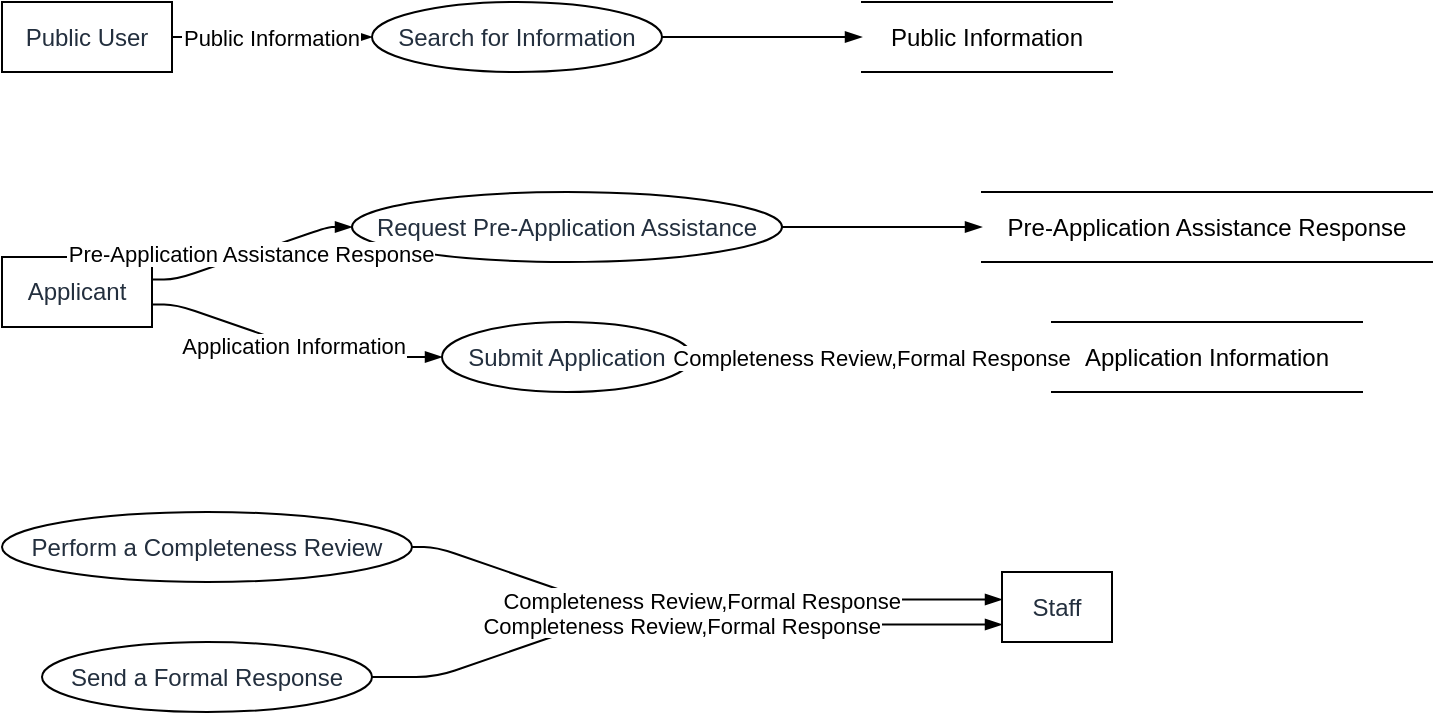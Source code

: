 <mxfile version="23.0.2" type="device">
  <diagram name="Page-1" id="H9Du5VAVIZfBXyNv0gKZ">
    <mxGraphModel dx="794" dy="511" grid="1" gridSize="10" guides="1" tooltips="1" connect="1" arrows="1" fold="1" page="1" pageScale="1" pageWidth="827" pageHeight="1169" math="0" shadow="0">
      <root>
        <mxCell id="0" />
        <mxCell id="1" parent="0" />
        <UserObject label="Public User" type="externalEntity" source="" flow="Search for Information" placeholders="1" id="xb94IvjUrw98wPTPbVho-1">
          <mxCell style="shape=rectangle;whiteSpace=wrap;html=1;fillColor=#ffffff;strokeColor=#000000;align=center;verticalAlign=middle;fontColor=#232F3E;" vertex="1" parent="1">
            <mxGeometry width="85" height="35" as="geometry" />
          </mxCell>
        </UserObject>
        <UserObject label="Applicant" type="externalEntity" source="" flow="Request Pre-Application Assistance,Submit Application" placeholders="1" id="xb94IvjUrw98wPTPbVho-2">
          <mxCell style="shape=rectangle;whiteSpace=wrap;html=1;fillColor=#ffffff;strokeColor=#000000;align=center;verticalAlign=middle;fontColor=#232F3E;" vertex="1" parent="1">
            <mxGeometry y="127.5" width="75" height="35" as="geometry" />
          </mxCell>
        </UserObject>
        <UserObject label="Search for Information" type="process" source="1" flow="Public Information" placeholders="1" id="xb94IvjUrw98wPTPbVho-3">
          <mxCell style="shape=ellipse;perimeter=ellipsePerimeter;whiteSpace=wrap;html=1;fillColor=#ffffff;strokeColor=#000000;align=center;verticalAlign=middle;fontColor=#232F3E;" vertex="1" parent="1">
            <mxGeometry x="185" width="145" height="35" as="geometry" />
          </mxCell>
        </UserObject>
        <UserObject label="Request Pre-Application Assistance" type="process" source="2" flow="Pre-Application Assistance Response" placeholders="1" id="xb94IvjUrw98wPTPbVho-4">
          <mxCell style="shape=ellipse;perimeter=ellipsePerimeter;whiteSpace=wrap;html=1;fillColor=#ffffff;strokeColor=#000000;align=center;verticalAlign=middle;fontColor=#232F3E;" vertex="1" parent="1">
            <mxGeometry x="175" y="95" width="215" height="35" as="geometry" />
          </mxCell>
        </UserObject>
        <UserObject label="Submit Application" type="process" source="2" flow="Application Information" placeholders="1" id="xb94IvjUrw98wPTPbVho-5">
          <mxCell style="shape=ellipse;perimeter=ellipsePerimeter;whiteSpace=wrap;html=1;fillColor=#ffffff;strokeColor=#000000;align=center;verticalAlign=middle;fontColor=#232F3E;" vertex="1" parent="1">
            <mxGeometry x="220" y="160" width="125" height="35" as="geometry" />
          </mxCell>
        </UserObject>
        <UserObject label="Perform a Completeness Review" type="process" source="Staff" flow="Completeness Review Outcome" placeholders="1" id="xb94IvjUrw98wPTPbVho-6">
          <mxCell style="shape=ellipse;perimeter=ellipsePerimeter;whiteSpace=wrap;html=1;fillColor=#ffffff;strokeColor=#000000;align=center;verticalAlign=middle;fontColor=#232F3E;" vertex="1" parent="1">
            <mxGeometry y="255" width="205" height="35" as="geometry" />
          </mxCell>
        </UserObject>
        <UserObject label="Send a Formal Response" type="process" source="Staff" flow="Formal Response to Applicant" placeholders="1" id="xb94IvjUrw98wPTPbVho-7">
          <mxCell style="shape=ellipse;perimeter=ellipsePerimeter;whiteSpace=wrap;html=1;fillColor=#ffffff;strokeColor=#000000;align=center;verticalAlign=middle;fontColor=#232F3E;" vertex="1" parent="1">
            <mxGeometry x="20" y="320" width="165" height="35" as="geometry" />
          </mxCell>
        </UserObject>
        <UserObject label="Public Information" type="dataStore" source="3" flow="" placeholders="1" id="xb94IvjUrw98wPTPbVho-8">
          <mxCell style="html=1;dashed=0;whiteSpace=wrap;shape=partialRectangle;right=0;left=0;" vertex="1" parent="1">
            <mxGeometry x="430" width="125" height="35" as="geometry" />
          </mxCell>
        </UserObject>
        <UserObject label="Pre-Application Assistance Response" type="dataStore" source="4" flow="" placeholders="1" id="xb94IvjUrw98wPTPbVho-9">
          <mxCell style="html=1;dashed=0;whiteSpace=wrap;shape=partialRectangle;right=0;left=0;" vertex="1" parent="1">
            <mxGeometry x="490" y="95" width="225" height="35" as="geometry" />
          </mxCell>
        </UserObject>
        <UserObject label="Application Information" type="dataStore" source="5" flow="Completeness Review,Formal Response" placeholders="1" id="xb94IvjUrw98wPTPbVho-10">
          <mxCell style="html=1;dashed=0;whiteSpace=wrap;shape=partialRectangle;right=0;left=0;" vertex="1" parent="1">
            <mxGeometry x="525" y="160" width="155" height="35" as="geometry" />
          </mxCell>
        </UserObject>
        <UserObject label="Staff" type="externalEntity" source="6,7" flow="Completeness Review,Formal Response" placeholders="1" id="xb94IvjUrw98wPTPbVho-11">
          <mxCell style="shape=rectangle;whiteSpace=wrap;html=1;fillColor=#ffffff;strokeColor=#000000;align=center;verticalAlign=middle;fontColor=#232F3E;" vertex="1" parent="1">
            <mxGeometry x="500" y="285" width="55" height="35" as="geometry" />
          </mxCell>
        </UserObject>
        <mxCell id="xb94IvjUrw98wPTPbVho-12" value="Public Information" style="endArrow=blockThin;endFill=1;fontSize=11;orthogonal=1;noEdgeStyle=1;" edge="1" parent="1" source="xb94IvjUrw98wPTPbVho-1" target="xb94IvjUrw98wPTPbVho-3">
          <mxGeometry relative="1" as="geometry">
            <Array as="points">
              <mxPoint x="97" y="17.5" />
              <mxPoint x="173" y="17.5" />
            </Array>
          </mxGeometry>
        </mxCell>
        <mxCell id="xb94IvjUrw98wPTPbVho-13" value="Pre-Application Assistance Response" style="endArrow=blockThin;endFill=1;fontSize=11;orthogonal=1;noEdgeStyle=1;" edge="1" parent="1" source="xb94IvjUrw98wPTPbVho-2" target="xb94IvjUrw98wPTPbVho-4">
          <mxGeometry relative="1" as="geometry">
            <Array as="points">
              <mxPoint x="87" y="138.75" />
              <mxPoint x="163" y="112.5" />
            </Array>
          </mxGeometry>
        </mxCell>
        <mxCell id="xb94IvjUrw98wPTPbVho-14" value="Application Information" style="endArrow=blockThin;endFill=1;fontSize=11;orthogonal=1;noEdgeStyle=1;" edge="1" parent="1" source="xb94IvjUrw98wPTPbVho-2" target="xb94IvjUrw98wPTPbVho-5">
          <mxGeometry relative="1" as="geometry">
            <Array as="points">
              <mxPoint x="87" y="151.25" />
              <mxPoint x="163" y="177.5" />
            </Array>
          </mxGeometry>
        </mxCell>
        <mxCell id="xb94IvjUrw98wPTPbVho-15" value="" style="endArrow=blockThin;endFill=1;fontSize=11;orthogonal=1;noEdgeStyle=1;" edge="1" parent="1" source="xb94IvjUrw98wPTPbVho-3" target="xb94IvjUrw98wPTPbVho-8">
          <mxGeometry relative="1" as="geometry">
            <Array as="points">
              <mxPoint x="342" y="17.5" />
              <mxPoint x="418" y="17.5" />
            </Array>
          </mxGeometry>
        </mxCell>
        <mxCell id="xb94IvjUrw98wPTPbVho-16" value="" style="endArrow=blockThin;endFill=1;fontSize=11;orthogonal=1;noEdgeStyle=1;" edge="1" parent="1" source="xb94IvjUrw98wPTPbVho-4" target="xb94IvjUrw98wPTPbVho-9">
          <mxGeometry relative="1" as="geometry">
            <Array as="points">
              <mxPoint x="402" y="112.5" />
              <mxPoint x="478" y="112.5" />
            </Array>
          </mxGeometry>
        </mxCell>
        <mxCell id="xb94IvjUrw98wPTPbVho-17" value="Completeness Review,Formal Response" style="endArrow=blockThin;endFill=1;fontSize=11;orthogonal=1;noEdgeStyle=1;" edge="1" parent="1" source="xb94IvjUrw98wPTPbVho-5" target="xb94IvjUrw98wPTPbVho-10">
          <mxGeometry relative="1" as="geometry">
            <Array as="points">
              <mxPoint x="402" y="177.5" />
              <mxPoint x="478" y="177.5" />
            </Array>
          </mxGeometry>
        </mxCell>
        <mxCell id="xb94IvjUrw98wPTPbVho-18" value="Completeness Review,Formal Response" style="endArrow=blockThin;endFill=1;fontSize=11;orthogonal=1;noEdgeStyle=1;" edge="1" parent="1" source="xb94IvjUrw98wPTPbVho-6" target="xb94IvjUrw98wPTPbVho-11">
          <mxGeometry relative="1" as="geometry">
            <Array as="points">
              <mxPoint x="217" y="272.5" />
              <mxPoint x="293" y="298.75" />
            </Array>
          </mxGeometry>
        </mxCell>
        <mxCell id="xb94IvjUrw98wPTPbVho-19" value="Completeness Review,Formal Response" style="endArrow=blockThin;endFill=1;fontSize=11;orthogonal=1;noEdgeStyle=1;" edge="1" parent="1" source="xb94IvjUrw98wPTPbVho-7" target="xb94IvjUrw98wPTPbVho-11">
          <mxGeometry relative="1" as="geometry">
            <Array as="points">
              <mxPoint x="217" y="337.5" />
              <mxPoint x="293" y="311.25" />
            </Array>
          </mxGeometry>
        </mxCell>
      </root>
    </mxGraphModel>
  </diagram>
</mxfile>
